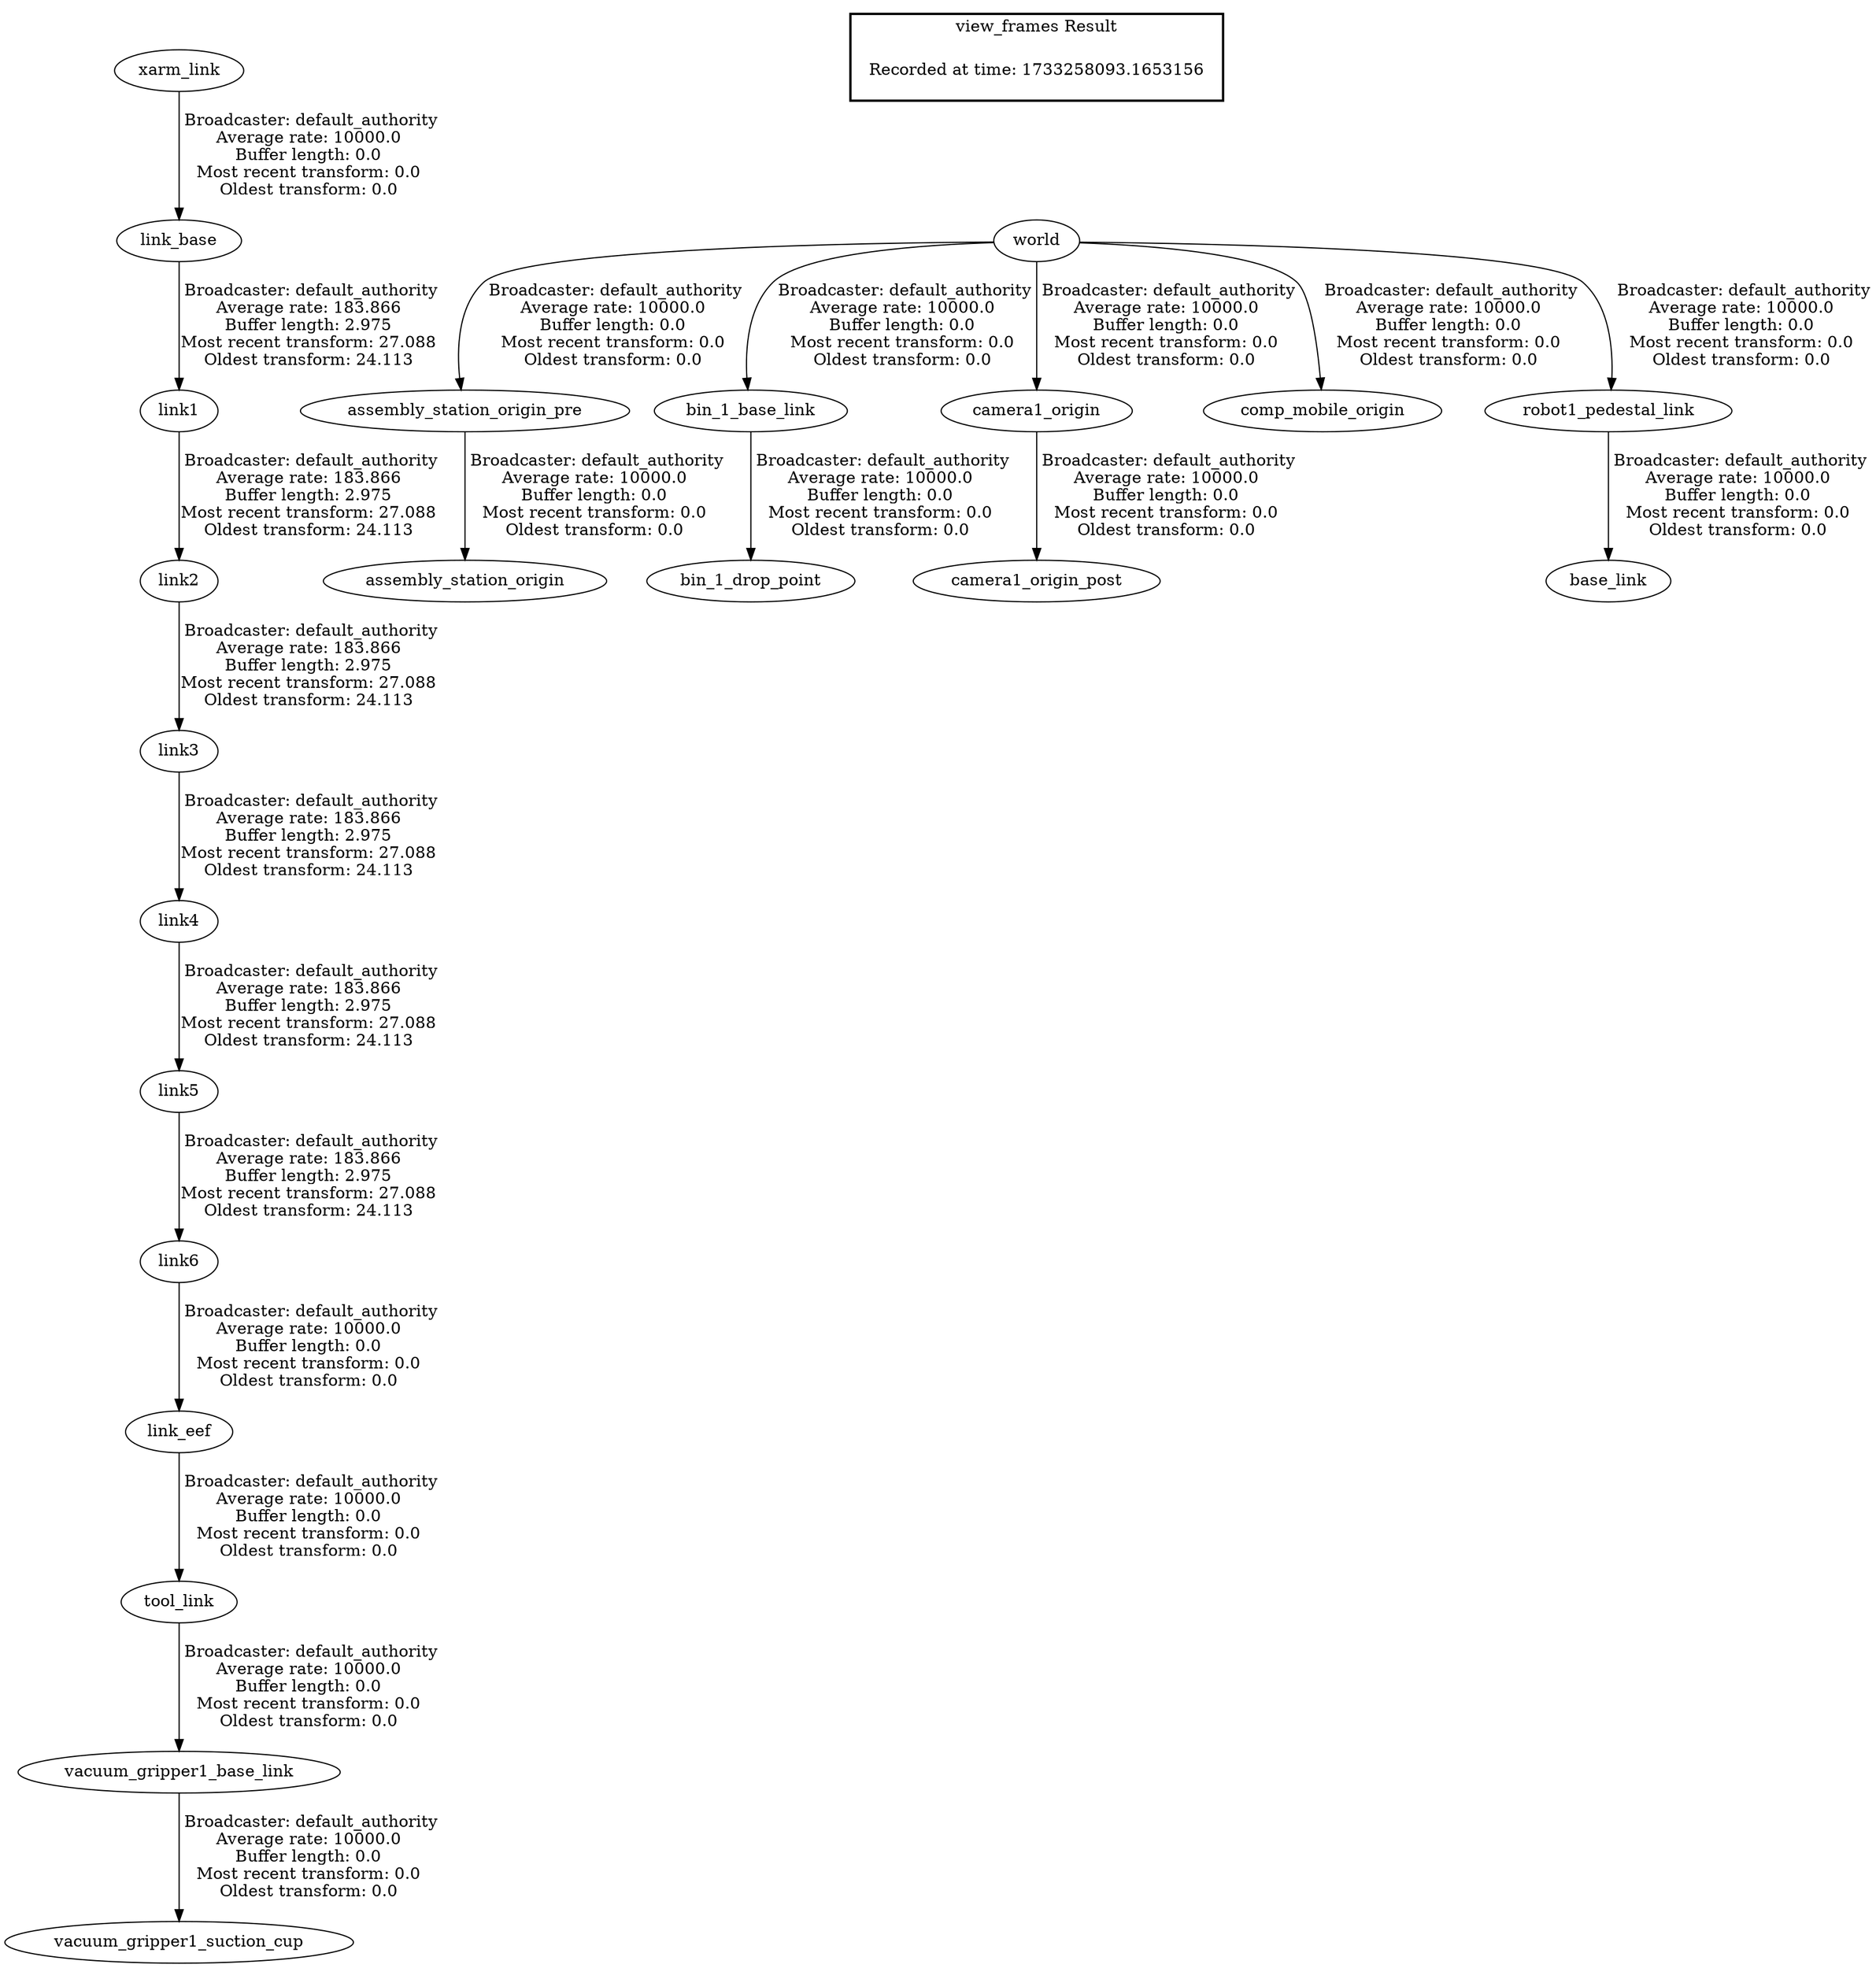 digraph G {
"link_base" -> "link1"[label=" Broadcaster: default_authority\nAverage rate: 183.866\nBuffer length: 2.975\nMost recent transform: 27.088\nOldest transform: 24.113\n"];
"xarm_link" -> "link_base"[label=" Broadcaster: default_authority\nAverage rate: 10000.0\nBuffer length: 0.0\nMost recent transform: 0.0\nOldest transform: 0.0\n"];
"link1" -> "link2"[label=" Broadcaster: default_authority\nAverage rate: 183.866\nBuffer length: 2.975\nMost recent transform: 27.088\nOldest transform: 24.113\n"];
"link2" -> "link3"[label=" Broadcaster: default_authority\nAverage rate: 183.866\nBuffer length: 2.975\nMost recent transform: 27.088\nOldest transform: 24.113\n"];
"link3" -> "link4"[label=" Broadcaster: default_authority\nAverage rate: 183.866\nBuffer length: 2.975\nMost recent transform: 27.088\nOldest transform: 24.113\n"];
"link4" -> "link5"[label=" Broadcaster: default_authority\nAverage rate: 183.866\nBuffer length: 2.975\nMost recent transform: 27.088\nOldest transform: 24.113\n"];
"link5" -> "link6"[label=" Broadcaster: default_authority\nAverage rate: 183.866\nBuffer length: 2.975\nMost recent transform: 27.088\nOldest transform: 24.113\n"];
"world" -> "assembly_station_origin_pre"[label=" Broadcaster: default_authority\nAverage rate: 10000.0\nBuffer length: 0.0\nMost recent transform: 0.0\nOldest transform: 0.0\n"];
"assembly_station_origin_pre" -> "assembly_station_origin"[label=" Broadcaster: default_authority\nAverage rate: 10000.0\nBuffer length: 0.0\nMost recent transform: 0.0\nOldest transform: 0.0\n"];
"world" -> "bin_1_base_link"[label=" Broadcaster: default_authority\nAverage rate: 10000.0\nBuffer length: 0.0\nMost recent transform: 0.0\nOldest transform: 0.0\n"];
"bin_1_base_link" -> "bin_1_drop_point"[label=" Broadcaster: default_authority\nAverage rate: 10000.0\nBuffer length: 0.0\nMost recent transform: 0.0\nOldest transform: 0.0\n"];
"world" -> "camera1_origin"[label=" Broadcaster: default_authority\nAverage rate: 10000.0\nBuffer length: 0.0\nMost recent transform: 0.0\nOldest transform: 0.0\n"];
"camera1_origin" -> "camera1_origin_post"[label=" Broadcaster: default_authority\nAverage rate: 10000.0\nBuffer length: 0.0\nMost recent transform: 0.0\nOldest transform: 0.0\n"];
"world" -> "comp_mobile_origin"[label=" Broadcaster: default_authority\nAverage rate: 10000.0\nBuffer length: 0.0\nMost recent transform: 0.0\nOldest transform: 0.0\n"];
"link_eef" -> "tool_link"[label=" Broadcaster: default_authority\nAverage rate: 10000.0\nBuffer length: 0.0\nMost recent transform: 0.0\nOldest transform: 0.0\n"];
"link6" -> "link_eef"[label=" Broadcaster: default_authority\nAverage rate: 10000.0\nBuffer length: 0.0\nMost recent transform: 0.0\nOldest transform: 0.0\n"];
"tool_link" -> "vacuum_gripper1_base_link"[label=" Broadcaster: default_authority\nAverage rate: 10000.0\nBuffer length: 0.0\nMost recent transform: 0.0\nOldest transform: 0.0\n"];
"world" -> "robot1_pedestal_link"[label=" Broadcaster: default_authority\nAverage rate: 10000.0\nBuffer length: 0.0\nMost recent transform: 0.0\nOldest transform: 0.0\n"];
"robot1_pedestal_link" -> "base_link"[label=" Broadcaster: default_authority\nAverage rate: 10000.0\nBuffer length: 0.0\nMost recent transform: 0.0\nOldest transform: 0.0\n"];
"vacuum_gripper1_base_link" -> "vacuum_gripper1_suction_cup"[label=" Broadcaster: default_authority\nAverage rate: 10000.0\nBuffer length: 0.0\nMost recent transform: 0.0\nOldest transform: 0.0\n"];
edge [style=invis];
 subgraph cluster_legend { style=bold; color=black; label ="view_frames Result";
"Recorded at time: 1733258093.1653156"[ shape=plaintext ] ;
}->"world";
}